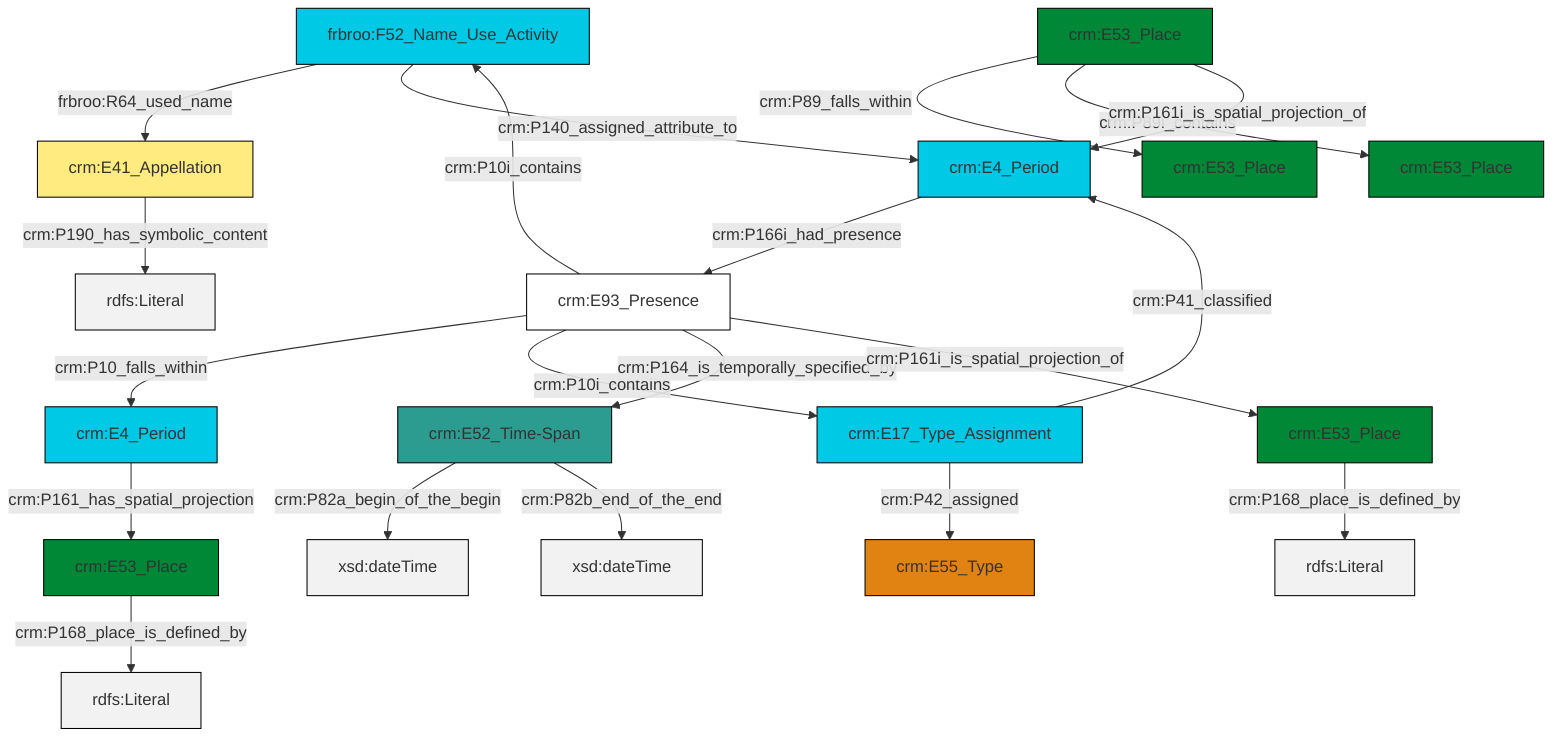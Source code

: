 graph TD
classDef Literal fill:#f2f2f2,stroke:#000000;
classDef CRM_Entity fill:#FFFFFF,stroke:#000000;
classDef Temporal_Entity fill:#00C9E6, stroke:#000000;
classDef Type fill:#E18312, stroke:#000000;
classDef Time-Span fill:#2C9C91, stroke:#000000;
classDef Appellation fill:#FFEB7F, stroke:#000000;
classDef Place fill:#008836, stroke:#000000;
classDef Persistent_Item fill:#B266B2, stroke:#000000;
classDef Conceptual_Object fill:#FFD700, stroke:#000000;
classDef Physical_Thing fill:#D2B48C, stroke:#000000;
classDef Actor fill:#f58aad, stroke:#000000;
classDef PC_Classes fill:#4ce600, stroke:#000000;
classDef Multi fill:#cccccc,stroke:#000000;

2["crm:E53_Place"]:::Place -->|crm:P168_place_is_defined_by| 3[rdfs:Literal]:::Literal
4["frbroo:F52_Name_Use_Activity"]:::Temporal_Entity -->|frbroo:R64_used_name| 5["crm:E41_Appellation"]:::Appellation
10["crm:E4_Period"]:::Temporal_Entity -->|crm:P166i_had_presence| 12["crm:E93_Presence"]:::CRM_Entity
12["crm:E93_Presence"]:::CRM_Entity -->|crm:P10_falls_within| 13["crm:E4_Period"]:::Temporal_Entity
12["crm:E93_Presence"]:::CRM_Entity -->|crm:P10i_contains| 14["crm:E17_Type_Assignment"]:::Temporal_Entity
12["crm:E93_Presence"]:::CRM_Entity -->|crm:P10i_contains| 4["frbroo:F52_Name_Use_Activity"]:::Temporal_Entity
14["crm:E17_Type_Assignment"]:::Temporal_Entity -->|crm:P42_assigned| 16["crm:E55_Type"]:::Type
14["crm:E17_Type_Assignment"]:::Temporal_Entity -->|crm:P41_classified| 10["crm:E4_Period"]:::Temporal_Entity
5["crm:E41_Appellation"]:::Appellation -->|crm:P190_has_symbolic_content| 17[rdfs:Literal]:::Literal
12["crm:E93_Presence"]:::CRM_Entity -->|crm:P164_is_temporally_specified_by| 0["crm:E52_Time-Span"]:::Time-Span
0["crm:E52_Time-Span"]:::Time-Span -->|crm:P82a_begin_of_the_begin| 22[xsd:dateTime]:::Literal
12["crm:E93_Presence"]:::CRM_Entity -->|crm:P161i_is_spatial_projection_of| 2["crm:E53_Place"]:::Place
24["crm:E53_Place"]:::Place -->|crm:P89_falls_within| 18["crm:E53_Place"]:::Place
4["frbroo:F52_Name_Use_Activity"]:::Temporal_Entity -->|crm:P140_assigned_attribute_to| 10["crm:E4_Period"]:::Temporal_Entity
0["crm:E52_Time-Span"]:::Time-Span -->|crm:P82b_end_of_the_end| 26[xsd:dateTime]:::Literal
13["crm:E4_Period"]:::Temporal_Entity -->|crm:P161_has_spatial_projection| 6["crm:E53_Place"]:::Place
24["crm:E53_Place"]:::Place -->|crm:P89i_contains| 8["crm:E53_Place"]:::Place
24["crm:E53_Place"]:::Place -->|crm:P161i_is_spatial_projection_of| 10["crm:E4_Period"]:::Temporal_Entity
6["crm:E53_Place"]:::Place -->|crm:P168_place_is_defined_by| 30[rdfs:Literal]:::Literal